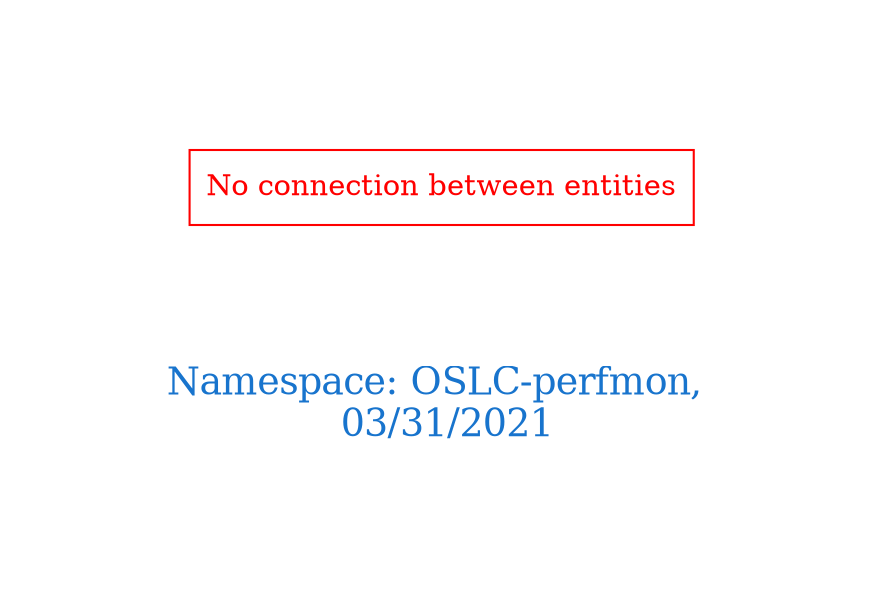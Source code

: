 digraph OGIT_ontology {
 graph [ rankdir= LR,pad=1 
fontsize = 18,
fontcolor= dodgerblue3,label = "\n\n\nNamespace: OSLC-perfmon, \n 03/31/2021"];
node[shape=polygon];
edge [  color="gray81"];

"No connection between entities" [fontcolor = "red",color="red", shape="polygon"]
}
